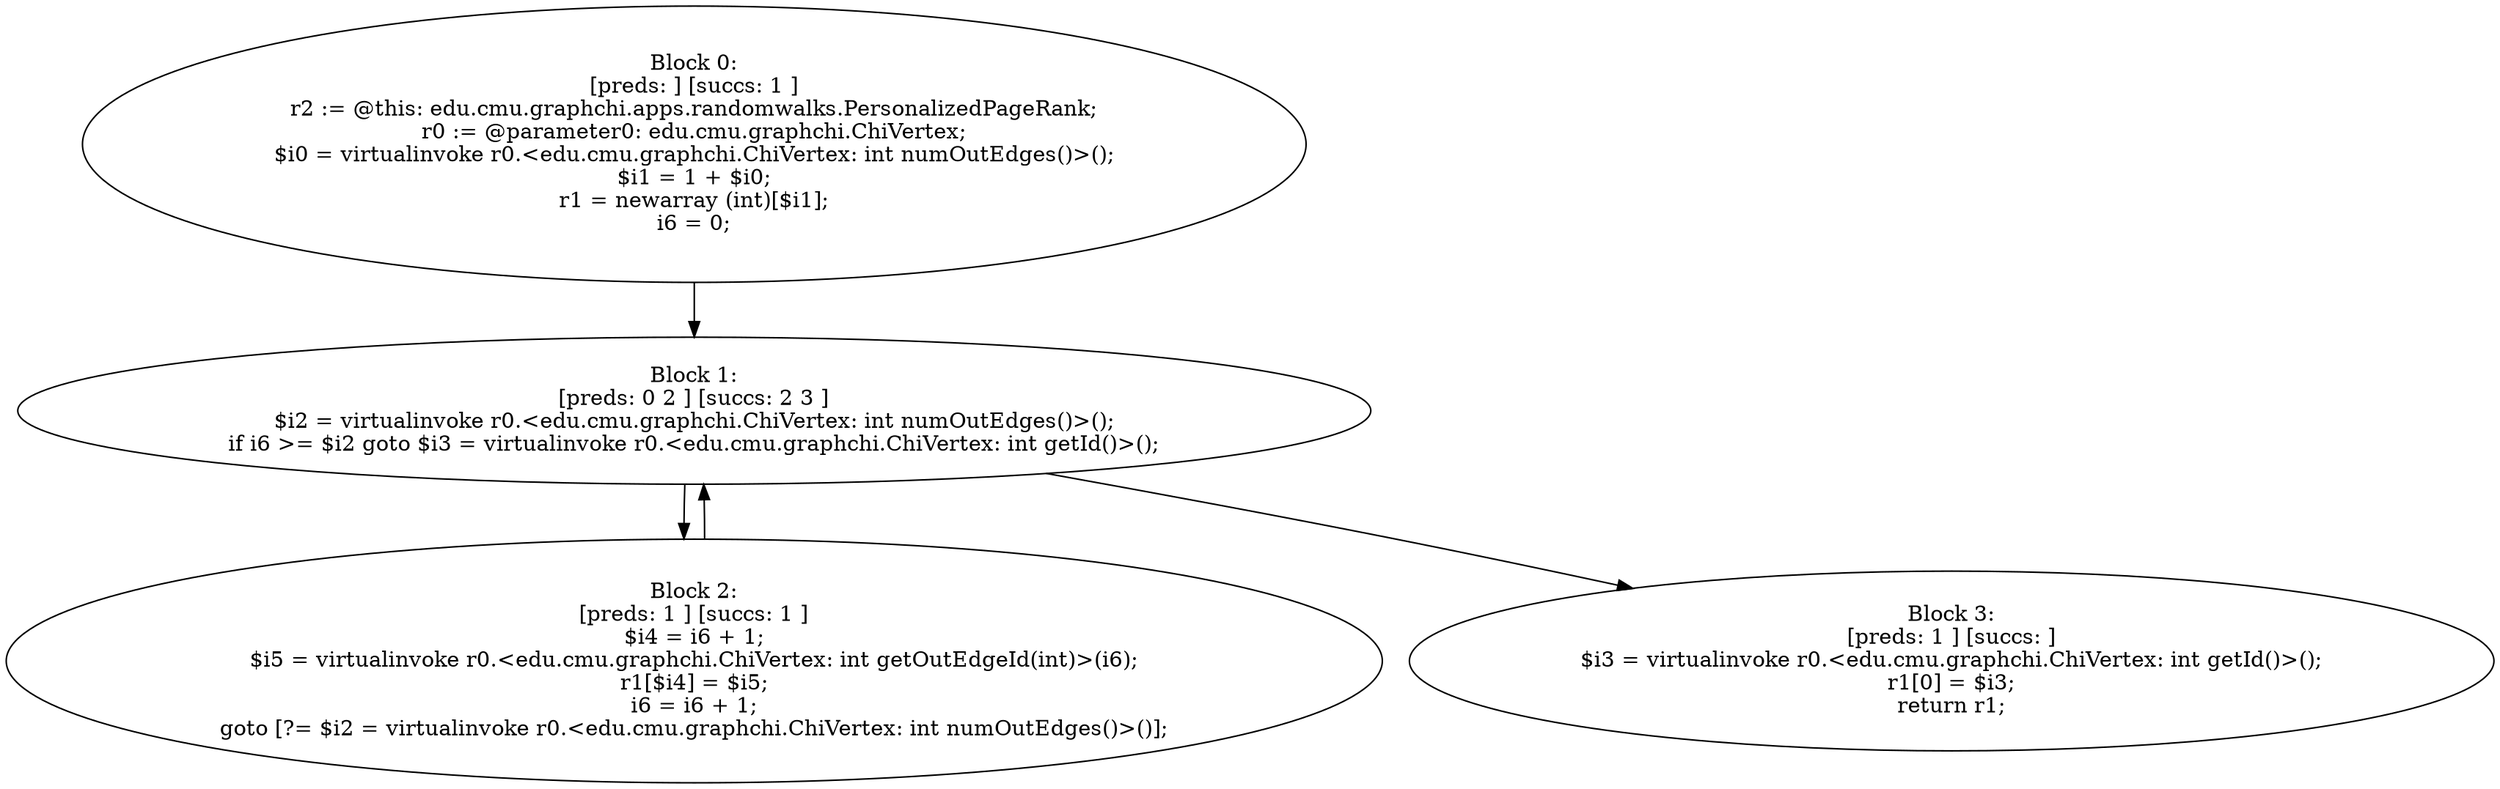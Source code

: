 digraph "unitGraph" {
    "Block 0:
[preds: ] [succs: 1 ]
r2 := @this: edu.cmu.graphchi.apps.randomwalks.PersonalizedPageRank;
r0 := @parameter0: edu.cmu.graphchi.ChiVertex;
$i0 = virtualinvoke r0.<edu.cmu.graphchi.ChiVertex: int numOutEdges()>();
$i1 = 1 + $i0;
r1 = newarray (int)[$i1];
i6 = 0;
"
    "Block 1:
[preds: 0 2 ] [succs: 2 3 ]
$i2 = virtualinvoke r0.<edu.cmu.graphchi.ChiVertex: int numOutEdges()>();
if i6 >= $i2 goto $i3 = virtualinvoke r0.<edu.cmu.graphchi.ChiVertex: int getId()>();
"
    "Block 2:
[preds: 1 ] [succs: 1 ]
$i4 = i6 + 1;
$i5 = virtualinvoke r0.<edu.cmu.graphchi.ChiVertex: int getOutEdgeId(int)>(i6);
r1[$i4] = $i5;
i6 = i6 + 1;
goto [?= $i2 = virtualinvoke r0.<edu.cmu.graphchi.ChiVertex: int numOutEdges()>()];
"
    "Block 3:
[preds: 1 ] [succs: ]
$i3 = virtualinvoke r0.<edu.cmu.graphchi.ChiVertex: int getId()>();
r1[0] = $i3;
return r1;
"
    "Block 0:
[preds: ] [succs: 1 ]
r2 := @this: edu.cmu.graphchi.apps.randomwalks.PersonalizedPageRank;
r0 := @parameter0: edu.cmu.graphchi.ChiVertex;
$i0 = virtualinvoke r0.<edu.cmu.graphchi.ChiVertex: int numOutEdges()>();
$i1 = 1 + $i0;
r1 = newarray (int)[$i1];
i6 = 0;
"->"Block 1:
[preds: 0 2 ] [succs: 2 3 ]
$i2 = virtualinvoke r0.<edu.cmu.graphchi.ChiVertex: int numOutEdges()>();
if i6 >= $i2 goto $i3 = virtualinvoke r0.<edu.cmu.graphchi.ChiVertex: int getId()>();
";
    "Block 1:
[preds: 0 2 ] [succs: 2 3 ]
$i2 = virtualinvoke r0.<edu.cmu.graphchi.ChiVertex: int numOutEdges()>();
if i6 >= $i2 goto $i3 = virtualinvoke r0.<edu.cmu.graphchi.ChiVertex: int getId()>();
"->"Block 2:
[preds: 1 ] [succs: 1 ]
$i4 = i6 + 1;
$i5 = virtualinvoke r0.<edu.cmu.graphchi.ChiVertex: int getOutEdgeId(int)>(i6);
r1[$i4] = $i5;
i6 = i6 + 1;
goto [?= $i2 = virtualinvoke r0.<edu.cmu.graphchi.ChiVertex: int numOutEdges()>()];
";
    "Block 1:
[preds: 0 2 ] [succs: 2 3 ]
$i2 = virtualinvoke r0.<edu.cmu.graphchi.ChiVertex: int numOutEdges()>();
if i6 >= $i2 goto $i3 = virtualinvoke r0.<edu.cmu.graphchi.ChiVertex: int getId()>();
"->"Block 3:
[preds: 1 ] [succs: ]
$i3 = virtualinvoke r0.<edu.cmu.graphchi.ChiVertex: int getId()>();
r1[0] = $i3;
return r1;
";
    "Block 2:
[preds: 1 ] [succs: 1 ]
$i4 = i6 + 1;
$i5 = virtualinvoke r0.<edu.cmu.graphchi.ChiVertex: int getOutEdgeId(int)>(i6);
r1[$i4] = $i5;
i6 = i6 + 1;
goto [?= $i2 = virtualinvoke r0.<edu.cmu.graphchi.ChiVertex: int numOutEdges()>()];
"->"Block 1:
[preds: 0 2 ] [succs: 2 3 ]
$i2 = virtualinvoke r0.<edu.cmu.graphchi.ChiVertex: int numOutEdges()>();
if i6 >= $i2 goto $i3 = virtualinvoke r0.<edu.cmu.graphchi.ChiVertex: int getId()>();
";
}
